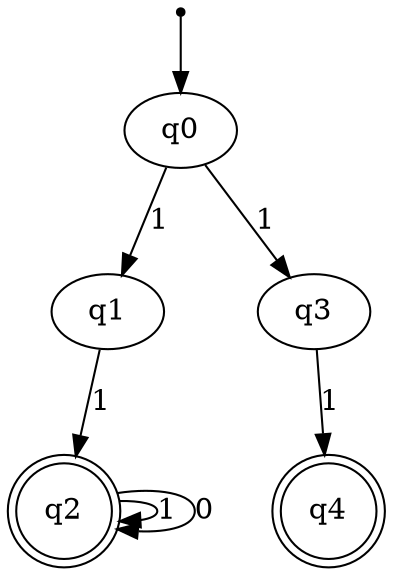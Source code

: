 digraph {
	inic[shape=point];
	inic->q0;
	q0->q1[label="1"];
	q0->q3[label="1"];
	q1->q2[label="1"];
	q3->q4[label="1"];
	q2->q2[label="1"];
	q2->q2[label="0"];

	q2[shape=doublecircle];
	q4[shape=doublecircle];
}
